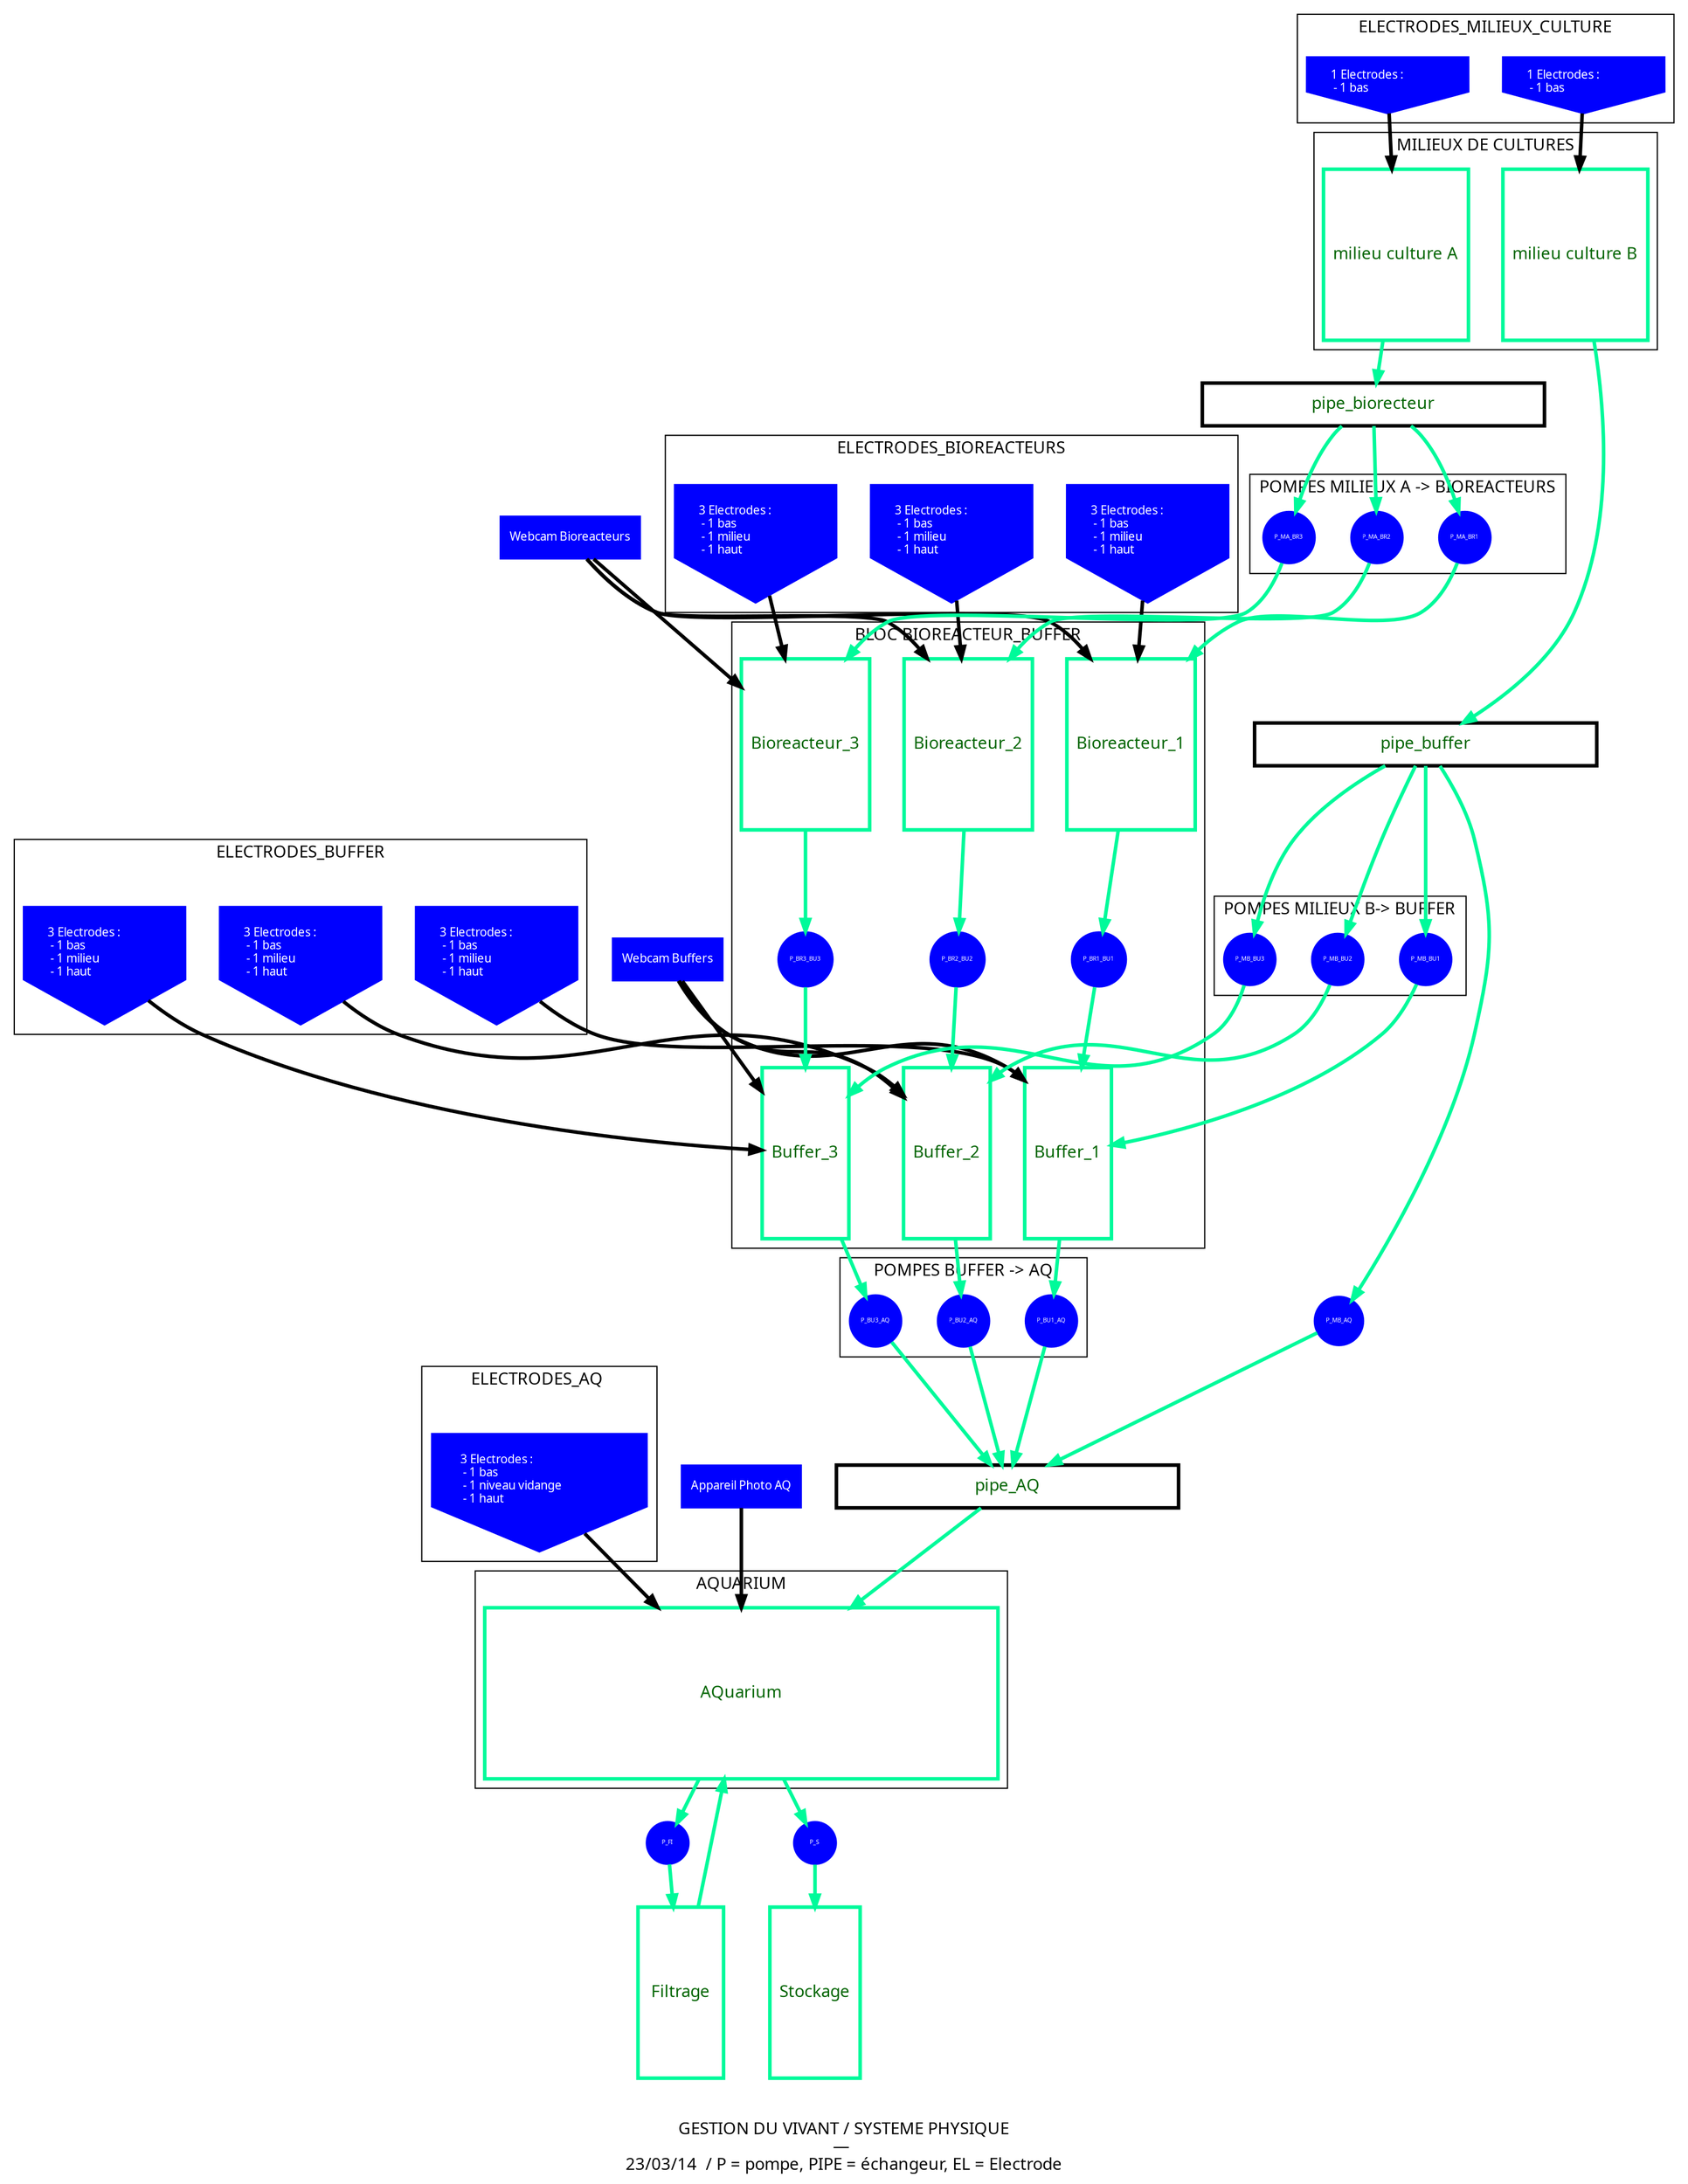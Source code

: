 	digraph {
	 label="\n\nGESTION DU VIVANT / SYSTEME PHYSIQUE\n— \n23/03/14  / P = pompe, PIPE = échangeur, EL = Electrode"
	 
	 rankdir="TP"
	 nodesep = .4
	
	layout=dot
	 
	 fontsize=14
	 fontname="myriadpro"
	 
	 node[fontsize=14, fontname="myriadpro", fontcolor=blue, color=blue, shape=house]
	 edge[fontsize=10, fontname="monaco", color=green]
	
	subgraph organs {
	     
		node[height = 2, width = 1, shape=box, color=mediumspringgreen, fontcolor=darkgreen, penwidth=3]
			
	    MB [label="Milieu culture A"]
	 	MA [label="Milieu culture B"]
	       
	  	BR1 [label="Bioreacteur_1"]
	 	BR2 [label="Bioreacteur_2"]
	  	BR3 [label="Bioreacteur_3"]
	       
		BU1 [label="Buffer_1"]
		BU2 [label="Buffer_2"]
		BU3 [label="Buffer_3"]
		
		
		S [label="Stockage"]
		
		FI [label="Filtrage"]
		
		node[height = 2, width = 6, shape=box, color=mediumspringgreen, fontcolor=darkgreen, penwidth=3]
		AQ [label="AQuarium"]
		
		subgraph cluster_culture {
	 		label="MILIEUX DE CULTURES"
	 		
	 		
	 		MB
	 		MA
	 	}
	 	
	 	subgraph cluster_AQ {
	 		label="AQUARIUM"
	 		node[height = 2, width = 1]
	 		
	 		AQ
	 	}
	}
	
	subgraph pipe {
	     
		node[width = 4, shape=box, color=mediumspringyellow, fontcolor=darkgreen, penwidth=3]
			
	     
	 	label="CULTURES"
	
	 	pipe_biorecteur
	 	pipe_buffer
	 	pipe_AQ
	 	
	}
	subgraph sensor{
        node[shape=invhouse, fontsize=10, style="filled", color=blue, fontcolor=white]
       
        EL_BR1 [label="3 Electrodes :\l - 1 bas \l - 1 milieu \l - 1 haut\l  "]
        EL_BR2 [label="3 Electrodes :\l - 1 bas \l - 1 milieu \l - 1 haut\l  "]
		EL_BR3 [label="3 Electrodes :\l - 1 bas \l - 1 milieu \l - 1 haut\l  "]
		
		EL_MA [label="1 Electrodes :\l - 1 bas\l"]
        EL_MB [label="1 Electrodes :\l - 1 bas\l"]
        
        EL_BU1 [label="3 Electrodes :\l - 1 bas \l - 1 milieu \l - 1 haut\l  "]
        EL_BU2 [label="3 Electrodes :\l - 1 bas \l - 1 milieu \l - 1 haut\l  "]
        EL_BU3 [label="3 Electrodes :\l - 1 bas \l - 1 milieu \l - 1 haut\l  "]
        
        EL_AQ [label="3 Electrodes :\l - 1 bas \l - 1 niveau vidange \l - 1 haut\l  "]
        
      }
      subgraph sensor{
        node[shape=cube, fontsize=10, style="filled", color=blue, fontcolor=white]
       
        webcam_1 [label="Webcam Bioreacteurs"]
        webcam_2 [label="Webcam Buffers"]
        Appareil_Photo [label="Appareil Photo AQ"]
        
      }
      subgraph cluster_Electrode_Bioreacteur {
	 		label="ELECTRODES_BIOREACTEURS\n"
	 		
	 		EL_BR1 
       		EL_BR2
       		EL_BR3
		
	 	}
	 	
	 	subgraph cluster_Electrode_Milieux {
	 		label="ELECTRODES_MILIEUX_CULTURE"
	 		
	 		EL_MA 
        	EL_MB
        		
	 	}
	 	subgraph cluster_Electrode_Buffer {
	 		label="ELECTRODES_BUFFER\n "
	 		
	 		EL_BU1
       		EL_BU2
        	EL_BU3
        		
	 	}
	 	subgraph cluster_Electrode_AQ {
	 		label="ELECTRODES_AQ \n "
	 		
	 		EL_AQ
        		
	 	}
	subgraph device {
	     
	     node[shape=circle, fontsize=5, style="filled", color=blue, fontcolor=white]
	     
	     P_MA_BR1 
	     P_MA_BR2 
	     P_MA_BR3 
	     
	     P_MB_BU1 
	     P_MB_BU2 
	     P_MB_BU3
	     
	     P_MB_AQ
	     
	     P_BR1_BU1 
	     P_BR2_BU2  
	     P_BR3_BU3 
	     
	     P_BU1_AQ 
	     P_BU2_AQ
	     P_BU3_AQ
	     
	     P_FI
	     
	     P_S
	     
	     subgraph cluster_pompes_MA_Bio {
	 		label="POMPES MILIEUX A -> BIOREACTEURS"
	 		
	 		
	 		P_MA_BR1 
	    	P_MA_BR2 
	     	P_MA_BR3 
	 	}
	 	
	 	subgraph cluster_pompes_MB_Buf {
	 		label="POMPES MILIEUX B-> BUFFER"
	 		
	 		P_MB_BU1 
	     	P_MB_BU2 
	     	P_MB_BU3
	     
	    	
	 	}
	 	subgraph cluster_pompes_Buf_AQ {
	 		label="POMPES BUFFER -> AQ"
	 		
	 		P_BU1_AQ 
	     	P_BU2_AQ
	     	P_BU3_AQ
	     
	    	
	 	}
	 	 subgraph cluster_bloc {
	 		label="BLOC BIOREACTEUR_BUFFER"
	 		
	 		BR1
	 		BR2
	 		BR3
	 		
	 		P_BR1_BU1 
	     	P_BR2_BU2  
	     	P_BR3_BU3 
	     	
	     	BU1
	     	BU2
	     	BU3		
	 		
	 	}
	
	   }
	   
	   	
	   
	   
	
	   // RELATIONS
	   
	  
	subgraph fluid {
		edge[penwidth=3, color=mediumspringgreen]
		
		MA -> pipe_biorecteur
		
		pipe_biorecteur -> {P_MA_BR1 , P_MA_BR2, P_MA_BR3}
		
		P_MA_BR1 ->  BR1
	    P_MA_BR2 ->  BR2
	    P_MA_BR3 ->  BR3
	    
	    BR1 -> P_BR1_BU1 
	 	BR2 -> P_BR2_BU2 
	  	BR3 -> P_BR3_BU3 
	  
	  	P_BR1_BU1 -> BU1
	  	P_BR2_BU2 -> BU2
	  	P_BR3_BU3 -> BU3
	  	
	  	MB -> pipe_buffer
	  	
	  	
	  	pipe_buffer -> {P_MB_BU1 , P_MB_BU2, P_MB_BU3,P_MB_AQ}
	  	
	  	P_MB_BU1 -> BU1
	  	P_MB_BU2 -> BU2
		P_MB_BU3 -> BU3
		
		BU1 -> P_BU1_AQ
		BU2 -> P_BU2_AQ
		BU3 -> P_BU3_AQ
		
		P_BU1_AQ -> pipe_AQ
	  	P_BU2_AQ -> pipe_AQ
		P_BU3_AQ -> pipe_AQ
		P_MB_AQ -> pipe_AQ
		
		AQ -> P_FI -> FI -> AQ
		
	   	pipe_AQ -> AQ
	   	
	   	AQ -> P_S -> S
	}
	   
	subgraph fluid {
		edge[penwidth=3, color=mediumspringgrey]
		
		EL_BR1 -> BR1
		EL_BR2 -> BR2
		EL_BR3 -> BR3
		
		EL_MA -> MA
		EL_MB -> MB
		
		EL_BU1 -> BU1
       	EL_BU2 -> BU2 
        EL_BU3 -> BU3
        
        EL_AQ -> AQ

        webcam_1 -> {BR1, BR2, BR3}
        webcam_2 -> {BU1, BU2, BU3}
        Appareil_Photo -> AQ
		
	}
	
	MB [label="milieu culture B"]
	MA [label="milieu culture A"]
	
	
	
}

